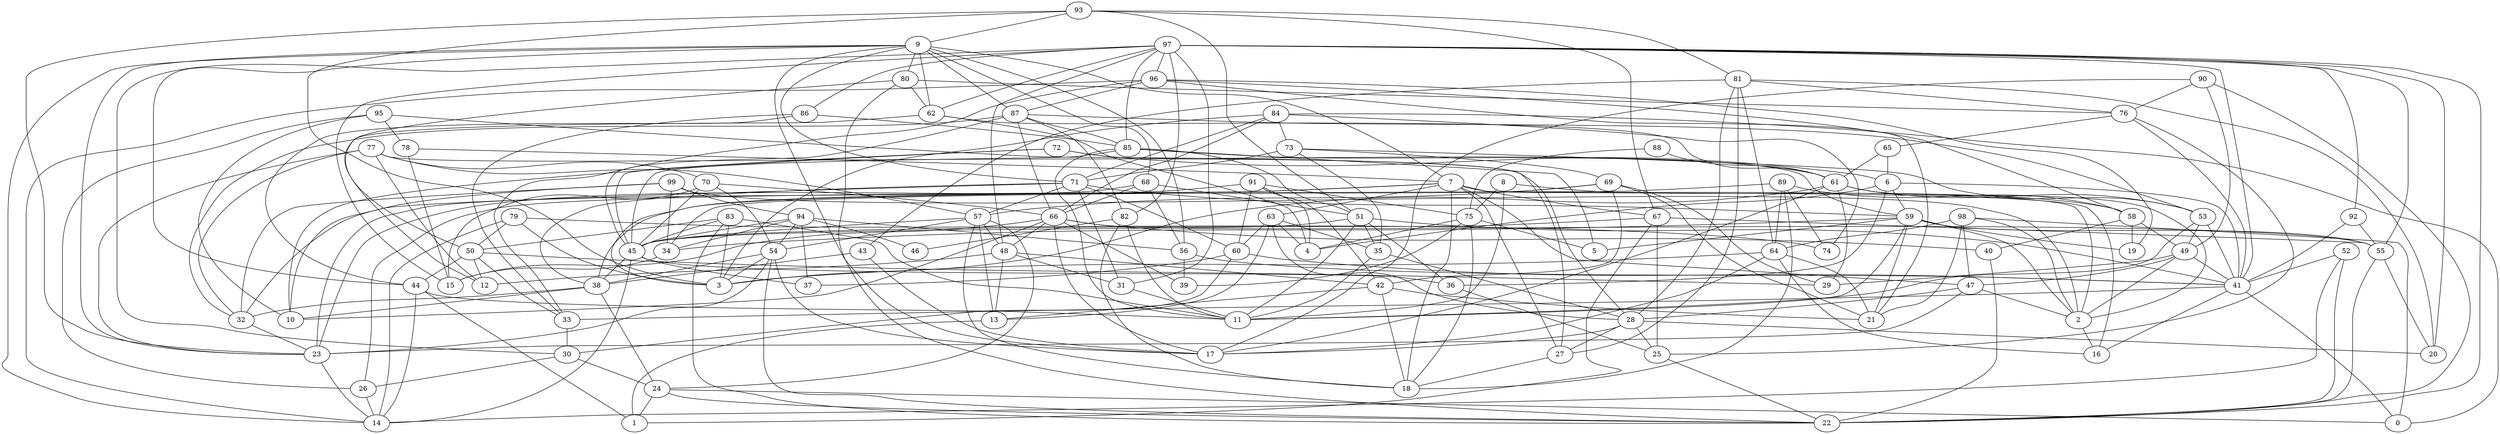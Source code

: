 digraph GG_graph {

subgraph G_graph {
edge [color = black]
"49" -> "41" [dir = none]
"49" -> "29" [dir = none]
"49" -> "47" [dir = none]
"49" -> "2" [dir = none]
"53" -> "11" [dir = none]
"80" -> "22" [dir = none]
"80" -> "62" [dir = none]
"80" -> "50" [dir = none]
"40" -> "22" [dir = none]
"99" -> "32" [dir = none]
"99" -> "94" [dir = none]
"56" -> "41" [dir = none]
"56" -> "39" [dir = none]
"79" -> "74" [dir = none]
"79" -> "50" [dir = none]
"79" -> "14" [dir = none]
"52" -> "14" [dir = none]
"52" -> "22" [dir = none]
"86" -> "44" [dir = none]
"86" -> "33" [dir = none]
"90" -> "49" [dir = none]
"90" -> "22" [dir = none]
"78" -> "7" [dir = none]
"78" -> "15" [dir = none]
"94" -> "54" [dir = none]
"94" -> "45" [dir = none]
"94" -> "46" [dir = none]
"94" -> "56" [dir = none]
"94" -> "37" [dir = none]
"83" -> "22" [dir = none]
"83" -> "11" [dir = none]
"83" -> "45" [dir = none]
"43" -> "38" [dir = none]
"96" -> "87" [dir = none]
"96" -> "14" [dir = none]
"96" -> "33" [dir = none]
"96" -> "21" [dir = none]
"96" -> "19" [dir = none]
"96" -> "58" [dir = none]
"71" -> "57" [dir = none]
"71" -> "38" [dir = none]
"71" -> "32" [dir = none]
"71" -> "31" [dir = none]
"73" -> "71" [dir = none]
"73" -> "35" [dir = none]
"68" -> "66" [dir = none]
"68" -> "51" [dir = none]
"51" -> "35" [dir = none]
"51" -> "45" [dir = none]
"51" -> "11" [dir = none]
"51" -> "41" [dir = none]
"6" -> "36" [dir = none]
"6" -> "59" [dir = none]
"61" -> "17" [dir = none]
"61" -> "2" [dir = none]
"61" -> "53" [dir = none]
"61" -> "3" [dir = none]
"38" -> "10" [dir = none]
"69" -> "38" [dir = none]
"69" -> "57" [dir = none]
"69" -> "42" [dir = none]
"95" -> "78" [dir = none]
"95" -> "27" [dir = none]
"95" -> "26" [dir = none]
"81" -> "43" [dir = none]
"81" -> "64" [dir = none]
"81" -> "76" [dir = none]
"81" -> "20" [dir = none]
"54" -> "38" [dir = none]
"26" -> "14" [dir = none]
"85" -> "45" [dir = none]
"85" -> "61" [dir = none]
"85" -> "11" [dir = none]
"85" -> "5" [dir = none]
"87" -> "85" [dir = none]
"87" -> "82" [dir = none]
"87" -> "66" [dir = none]
"87" -> "45" [dir = none]
"92" -> "55" [dir = none]
"92" -> "41" [dir = none]
"91" -> "60" [dir = none]
"91" -> "42" [dir = none]
"91" -> "75" [dir = none]
"91" -> "23" [dir = none]
"75" -> "4" [dir = none]
"75" -> "18" [dir = none]
"88" -> "61" [dir = none]
"88" -> "75" [dir = none]
"58" -> "19" [dir = none]
"58" -> "40" [dir = none]
"58" -> "49" [dir = none]
"30" -> "24" [dir = none]
"30" -> "26" [dir = none]
"84" -> "73" [dir = none]
"84" -> "3" [dir = none]
"84" -> "66" [dir = none]
"84" -> "71" [dir = none]
"84" -> "74" [dir = none]
"84" -> "0" [dir = none]
"89" -> "34" [dir = none]
"89" -> "18" [dir = none]
"89" -> "58" [dir = none]
"89" -> "64" [dir = none]
"98" -> "21" [dir = none]
"98" -> "64" [dir = none]
"98" -> "2" [dir = none]
"82" -> "11" [dir = none]
"82" -> "46" [dir = none]
"64" -> "16" [dir = none]
"64" -> "3" [dir = none]
"64" -> "21" [dir = none]
"64" -> "17" [dir = none]
"65" -> "6" [dir = none]
"65" -> "61" [dir = none]
"7" -> "26" [dir = none]
"7" -> "67" [dir = none]
"7" -> "47" [dir = none]
"7" -> "27" [dir = none]
"7" -> "16" [dir = none]
"7" -> "18" [dir = none]
"44" -> "1" [dir = none]
"44" -> "14" [dir = none]
"27" -> "18" [dir = none]
"28" -> "25" [dir = none]
"28" -> "17" [dir = none]
"41" -> "0" [dir = none]
"36" -> "25" [dir = none]
"60" -> "37" [dir = none]
"60" -> "41" [dir = none]
"9" -> "14" [dir = none]
"9" -> "17" [dir = none]
"9" -> "23" [dir = none]
"9" -> "44" [dir = none]
"9" -> "7" [dir = none]
"9" -> "80" [dir = none]
"9" -> "56" [dir = none]
"9" -> "87" [dir = none]
"93" -> "23" [dir = none]
"93" -> "67" [dir = none]
"93" -> "9" [dir = none]
"24" -> "1" [dir = none]
"59" -> "5" [dir = none]
"59" -> "2" [dir = none]
"59" -> "55" [dir = none]
"59" -> "21" [dir = none]
"50" -> "33" [dir = none]
"50" -> "44" [dir = none]
"50" -> "29" [dir = none]
"50" -> "12" [dir = none]
"67" -> "1" [dir = none]
"67" -> "45" [dir = none]
"67" -> "25" [dir = none]
"76" -> "25" [dir = none]
"76" -> "41" [dir = none]
"8" -> "58" [dir = none]
"8" -> "75" [dir = none]
"42" -> "18" [dir = none]
"42" -> "21" [dir = none]
"63" -> "60" [dir = none]
"63" -> "28" [dir = none]
"63" -> "35" [dir = none]
"63" -> "13" [dir = none]
"63" -> "4" [dir = none]
"48" -> "12" [dir = none]
"48" -> "31" [dir = none]
"45" -> "14" [dir = none]
"45" -> "38" [dir = none]
"57" -> "54" [dir = none]
"57" -> "18" [dir = none]
"57" -> "48" [dir = none]
"57" -> "45" [dir = none]
"57" -> "13" [dir = none]
"57" -> "24" [dir = none]
"31" -> "11" [dir = none]
"97" -> "15" [dir = none]
"97" -> "96" [dir = none]
"97" -> "85" [dir = none]
"97" -> "22" [dir = none]
"97" -> "30" [dir = none]
"97" -> "82" [dir = none]
"97" -> "55" [dir = none]
"97" -> "62" [dir = none]
"55" -> "20" [dir = none]
"34" -> "15" [dir = none]
"77" -> "57" [dir = none]
"77" -> "32" [dir = none]
"32" -> "23" [dir = none]
"70" -> "66" [dir = none]
"70" -> "45" [dir = none]
"66" -> "39" [dir = none]
"66" -> "55" [dir = none]
"66" -> "48" [dir = none]
"66" -> "15" [dir = none]
"66" -> "10" [dir = none]
"72" -> "59" [dir = none]
"72" -> "45" [dir = none]
"72" -> "6" [dir = none]
"13" -> "1" [dir = none]
"67" -> "55" [dir = none]
"52" -> "41" [dir = none]
"45" -> "37" [dir = none]
"51" -> "36" [dir = none]
"68" -> "56" [dir = none]
"43" -> "17" [dir = none]
"60" -> "30" [dir = none]
"91" -> "4" [dir = none]
"68" -> "23" [dir = none]
"97" -> "20" [dir = none]
"71" -> "60" [dir = none]
"47" -> "28" [dir = none]
"8" -> "11" [dir = none]
"75" -> "39" [dir = none]
"23" -> "14" [dir = none]
"9" -> "62" [dir = none]
"53" -> "49" [dir = none]
"28" -> "20" [dir = none]
"77" -> "28" [dir = none]
"93" -> "51" [dir = none]
"94" -> "34" [dir = none]
"45" -> "36" [dir = none]
"77" -> "12" [dir = none]
"85" -> "51" [dir = none]
"35" -> "28" [dir = none]
"90" -> "17" [dir = none]
"73" -> "69" [dir = none]
"90" -> "76" [dir = none]
"66" -> "17" [dir = none]
"42" -> "13" [dir = none]
"73" -> "53" [dir = none]
"28" -> "27" [dir = none]
"98" -> "0" [dir = none]
"80" -> "76" [dir = none]
"81" -> "28" [dir = none]
"7" -> "3" [dir = none]
"89" -> "74" [dir = none]
"87" -> "53" [dir = none]
"41" -> "16" [dir = none]
"62" -> "4" [dir = none]
"95" -> "10" [dir = none]
"48" -> "13" [dir = none]
"62" -> "12" [dir = none]
"69" -> "29" [dir = none]
"66" -> "40" [dir = none]
"41" -> "33" [dir = none]
"99" -> "10" [dir = none]
"7" -> "2" [dir = none]
"33" -> "30" [dir = none]
"9" -> "68" [dir = none]
"77" -> "70" [dir = none]
"47" -> "23" [dir = none]
"81" -> "27" [dir = none]
"59" -> "34" [dir = none]
"99" -> "2" [dir = none]
"9" -> "71" [dir = none]
"6" -> "4" [dir = none]
"97" -> "92" [dir = none]
"6" -> "41" [dir = none]
"86" -> "85" [dir = none]
"93" -> "3" [dir = none]
"55" -> "22" [dir = none]
"38" -> "32" [dir = none]
"2" -> "16" [dir = none]
"71" -> "59" [dir = none]
"54" -> "23" [dir = none]
"59" -> "11" [dir = none]
"35" -> "11" [dir = none]
"54" -> "17" [dir = none]
"61" -> "29" [dir = none]
"62" -> "61" [dir = none]
"7" -> "63" [dir = none]
"70" -> "54" [dir = none]
"97" -> "41" [dir = none]
"83" -> "3" [dir = none]
"87" -> "32" [dir = none]
"24" -> "0" [dir = none]
"70" -> "15" [dir = none]
"75" -> "5" [dir = none]
"69" -> "21" [dir = none]
"76" -> "65" [dir = none]
"25" -> "22" [dir = none]
"24" -> "22" [dir = none]
"93" -> "81" [dir = none]
"97" -> "48" [dir = none]
"54" -> "22" [dir = none]
"48" -> "42" [dir = none]
"38" -> "24" [dir = none]
"54" -> "3" [dir = none]
"99" -> "34" [dir = none]
"83" -> "50" [dir = none]
"59" -> "19" [dir = none]
"98" -> "47" [dir = none]
"44" -> "11" [dir = none]
"79" -> "3" [dir = none]
"97" -> "86" [dir = none]
"72" -> "10" [dir = none]
"77" -> "23" [dir = none]
"97" -> "31" [dir = none]
"53" -> "41" [dir = none]
"47" -> "2" [dir = none]
"82" -> "18" [dir = none]
}

}
